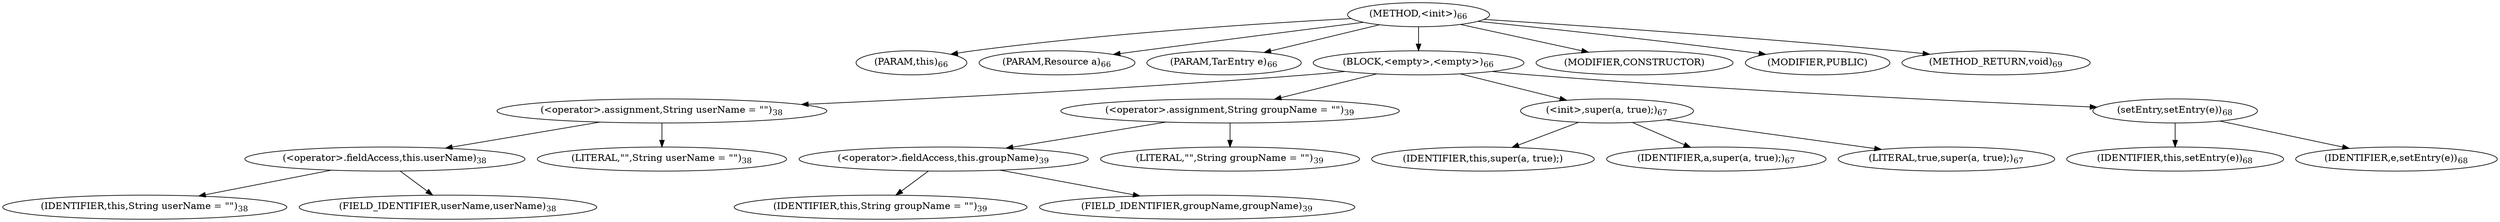 digraph "&lt;init&gt;" {  
"105" [label = <(METHOD,&lt;init&gt;)<SUB>66</SUB>> ]
"7" [label = <(PARAM,this)<SUB>66</SUB>> ]
"106" [label = <(PARAM,Resource a)<SUB>66</SUB>> ]
"107" [label = <(PARAM,TarEntry e)<SUB>66</SUB>> ]
"108" [label = <(BLOCK,&lt;empty&gt;,&lt;empty&gt;)<SUB>66</SUB>> ]
"109" [label = <(&lt;operator&gt;.assignment,String userName = &quot;&quot;)<SUB>38</SUB>> ]
"110" [label = <(&lt;operator&gt;.fieldAccess,this.userName)<SUB>38</SUB>> ]
"111" [label = <(IDENTIFIER,this,String userName = &quot;&quot;)<SUB>38</SUB>> ]
"112" [label = <(FIELD_IDENTIFIER,userName,userName)<SUB>38</SUB>> ]
"113" [label = <(LITERAL,&quot;&quot;,String userName = &quot;&quot;)<SUB>38</SUB>> ]
"114" [label = <(&lt;operator&gt;.assignment,String groupName = &quot;&quot;)<SUB>39</SUB>> ]
"115" [label = <(&lt;operator&gt;.fieldAccess,this.groupName)<SUB>39</SUB>> ]
"116" [label = <(IDENTIFIER,this,String groupName = &quot;&quot;)<SUB>39</SUB>> ]
"117" [label = <(FIELD_IDENTIFIER,groupName,groupName)<SUB>39</SUB>> ]
"118" [label = <(LITERAL,&quot;&quot;,String groupName = &quot;&quot;)<SUB>39</SUB>> ]
"119" [label = <(&lt;init&gt;,super(a, true);)<SUB>67</SUB>> ]
"6" [label = <(IDENTIFIER,this,super(a, true);)> ]
"120" [label = <(IDENTIFIER,a,super(a, true);)<SUB>67</SUB>> ]
"121" [label = <(LITERAL,true,super(a, true);)<SUB>67</SUB>> ]
"122" [label = <(setEntry,setEntry(e))<SUB>68</SUB>> ]
"8" [label = <(IDENTIFIER,this,setEntry(e))<SUB>68</SUB>> ]
"123" [label = <(IDENTIFIER,e,setEntry(e))<SUB>68</SUB>> ]
"124" [label = <(MODIFIER,CONSTRUCTOR)> ]
"125" [label = <(MODIFIER,PUBLIC)> ]
"126" [label = <(METHOD_RETURN,void)<SUB>69</SUB>> ]
  "105" -> "7" 
  "105" -> "106" 
  "105" -> "107" 
  "105" -> "108" 
  "105" -> "124" 
  "105" -> "125" 
  "105" -> "126" 
  "108" -> "109" 
  "108" -> "114" 
  "108" -> "119" 
  "108" -> "122" 
  "109" -> "110" 
  "109" -> "113" 
  "110" -> "111" 
  "110" -> "112" 
  "114" -> "115" 
  "114" -> "118" 
  "115" -> "116" 
  "115" -> "117" 
  "119" -> "6" 
  "119" -> "120" 
  "119" -> "121" 
  "122" -> "8" 
  "122" -> "123" 
}
